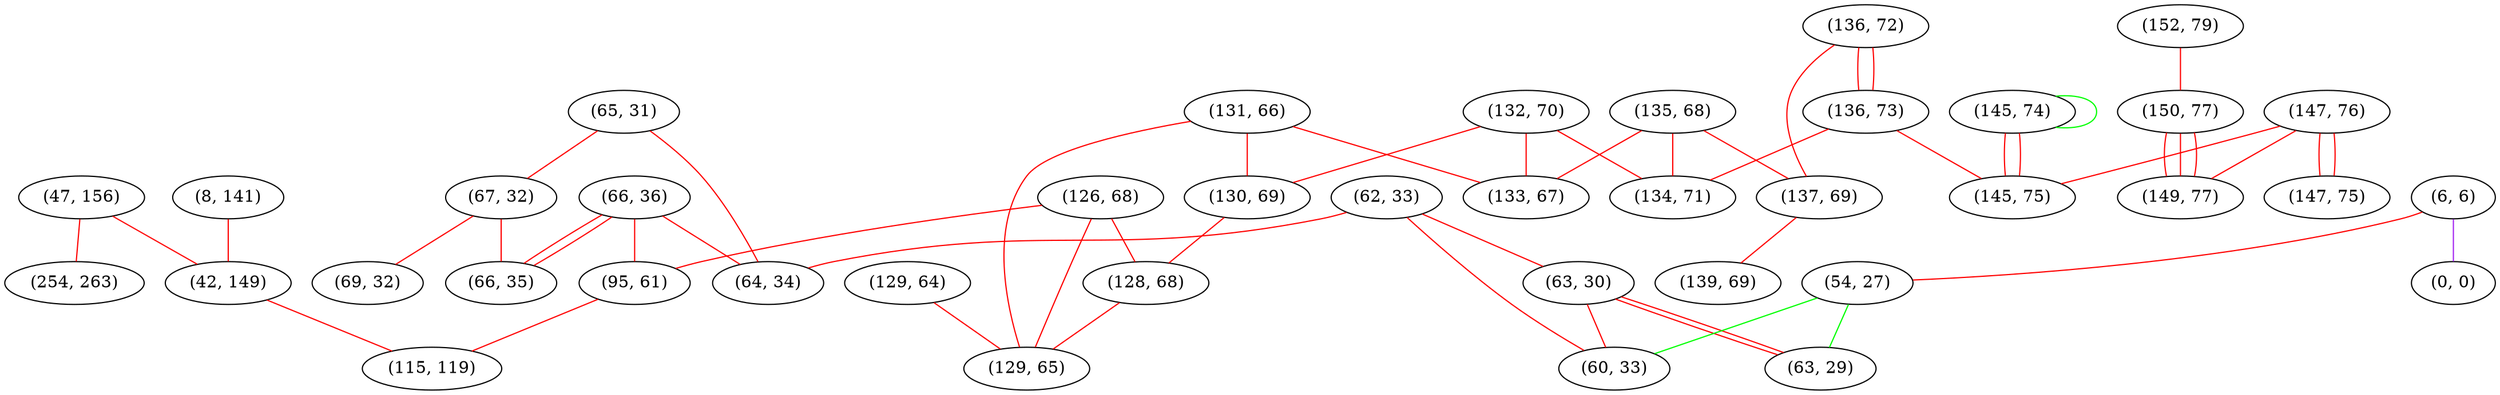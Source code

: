 graph "" {
"(62, 33)";
"(8, 141)";
"(6, 6)";
"(145, 74)";
"(131, 66)";
"(152, 79)";
"(47, 156)";
"(129, 64)";
"(66, 36)";
"(65, 31)";
"(132, 70)";
"(67, 32)";
"(64, 34)";
"(135, 68)";
"(42, 149)";
"(136, 72)";
"(147, 76)";
"(126, 68)";
"(63, 30)";
"(133, 67)";
"(0, 0)";
"(150, 77)";
"(54, 27)";
"(136, 73)";
"(95, 61)";
"(60, 33)";
"(69, 32)";
"(137, 69)";
"(130, 69)";
"(254, 263)";
"(149, 77)";
"(63, 29)";
"(134, 71)";
"(139, 69)";
"(145, 75)";
"(66, 35)";
"(128, 68)";
"(115, 119)";
"(147, 75)";
"(129, 65)";
"(62, 33)" -- "(63, 30)"  [color=red, key=0, weight=1];
"(62, 33)" -- "(60, 33)"  [color=red, key=0, weight=1];
"(62, 33)" -- "(64, 34)"  [color=red, key=0, weight=1];
"(8, 141)" -- "(42, 149)"  [color=red, key=0, weight=1];
"(6, 6)" -- "(54, 27)"  [color=red, key=0, weight=1];
"(6, 6)" -- "(0, 0)"  [color=purple, key=0, weight=4];
"(145, 74)" -- "(145, 74)"  [color=green, key=0, weight=2];
"(145, 74)" -- "(145, 75)"  [color=red, key=0, weight=1];
"(145, 74)" -- "(145, 75)"  [color=red, key=1, weight=1];
"(131, 66)" -- "(130, 69)"  [color=red, key=0, weight=1];
"(131, 66)" -- "(129, 65)"  [color=red, key=0, weight=1];
"(131, 66)" -- "(133, 67)"  [color=red, key=0, weight=1];
"(152, 79)" -- "(150, 77)"  [color=red, key=0, weight=1];
"(47, 156)" -- "(42, 149)"  [color=red, key=0, weight=1];
"(47, 156)" -- "(254, 263)"  [color=red, key=0, weight=1];
"(129, 64)" -- "(129, 65)"  [color=red, key=0, weight=1];
"(66, 36)" -- "(95, 61)"  [color=red, key=0, weight=1];
"(66, 36)" -- "(66, 35)"  [color=red, key=0, weight=1];
"(66, 36)" -- "(66, 35)"  [color=red, key=1, weight=1];
"(66, 36)" -- "(64, 34)"  [color=red, key=0, weight=1];
"(65, 31)" -- "(67, 32)"  [color=red, key=0, weight=1];
"(65, 31)" -- "(64, 34)"  [color=red, key=0, weight=1];
"(132, 70)" -- "(130, 69)"  [color=red, key=0, weight=1];
"(132, 70)" -- "(134, 71)"  [color=red, key=0, weight=1];
"(132, 70)" -- "(133, 67)"  [color=red, key=0, weight=1];
"(67, 32)" -- "(66, 35)"  [color=red, key=0, weight=1];
"(67, 32)" -- "(69, 32)"  [color=red, key=0, weight=1];
"(135, 68)" -- "(137, 69)"  [color=red, key=0, weight=1];
"(135, 68)" -- "(134, 71)"  [color=red, key=0, weight=1];
"(135, 68)" -- "(133, 67)"  [color=red, key=0, weight=1];
"(42, 149)" -- "(115, 119)"  [color=red, key=0, weight=1];
"(136, 72)" -- "(136, 73)"  [color=red, key=0, weight=1];
"(136, 72)" -- "(136, 73)"  [color=red, key=1, weight=1];
"(136, 72)" -- "(137, 69)"  [color=red, key=0, weight=1];
"(147, 76)" -- "(145, 75)"  [color=red, key=0, weight=1];
"(147, 76)" -- "(149, 77)"  [color=red, key=0, weight=1];
"(147, 76)" -- "(147, 75)"  [color=red, key=0, weight=1];
"(147, 76)" -- "(147, 75)"  [color=red, key=1, weight=1];
"(126, 68)" -- "(95, 61)"  [color=red, key=0, weight=1];
"(126, 68)" -- "(129, 65)"  [color=red, key=0, weight=1];
"(126, 68)" -- "(128, 68)"  [color=red, key=0, weight=1];
"(63, 30)" -- "(63, 29)"  [color=red, key=0, weight=1];
"(63, 30)" -- "(63, 29)"  [color=red, key=1, weight=1];
"(63, 30)" -- "(60, 33)"  [color=red, key=0, weight=1];
"(150, 77)" -- "(149, 77)"  [color=red, key=0, weight=1];
"(150, 77)" -- "(149, 77)"  [color=red, key=1, weight=1];
"(150, 77)" -- "(149, 77)"  [color=red, key=2, weight=1];
"(54, 27)" -- "(63, 29)"  [color=green, key=0, weight=2];
"(54, 27)" -- "(60, 33)"  [color=green, key=0, weight=2];
"(136, 73)" -- "(145, 75)"  [color=red, key=0, weight=1];
"(136, 73)" -- "(134, 71)"  [color=red, key=0, weight=1];
"(95, 61)" -- "(115, 119)"  [color=red, key=0, weight=1];
"(137, 69)" -- "(139, 69)"  [color=red, key=0, weight=1];
"(130, 69)" -- "(128, 68)"  [color=red, key=0, weight=1];
"(128, 68)" -- "(129, 65)"  [color=red, key=0, weight=1];
}
